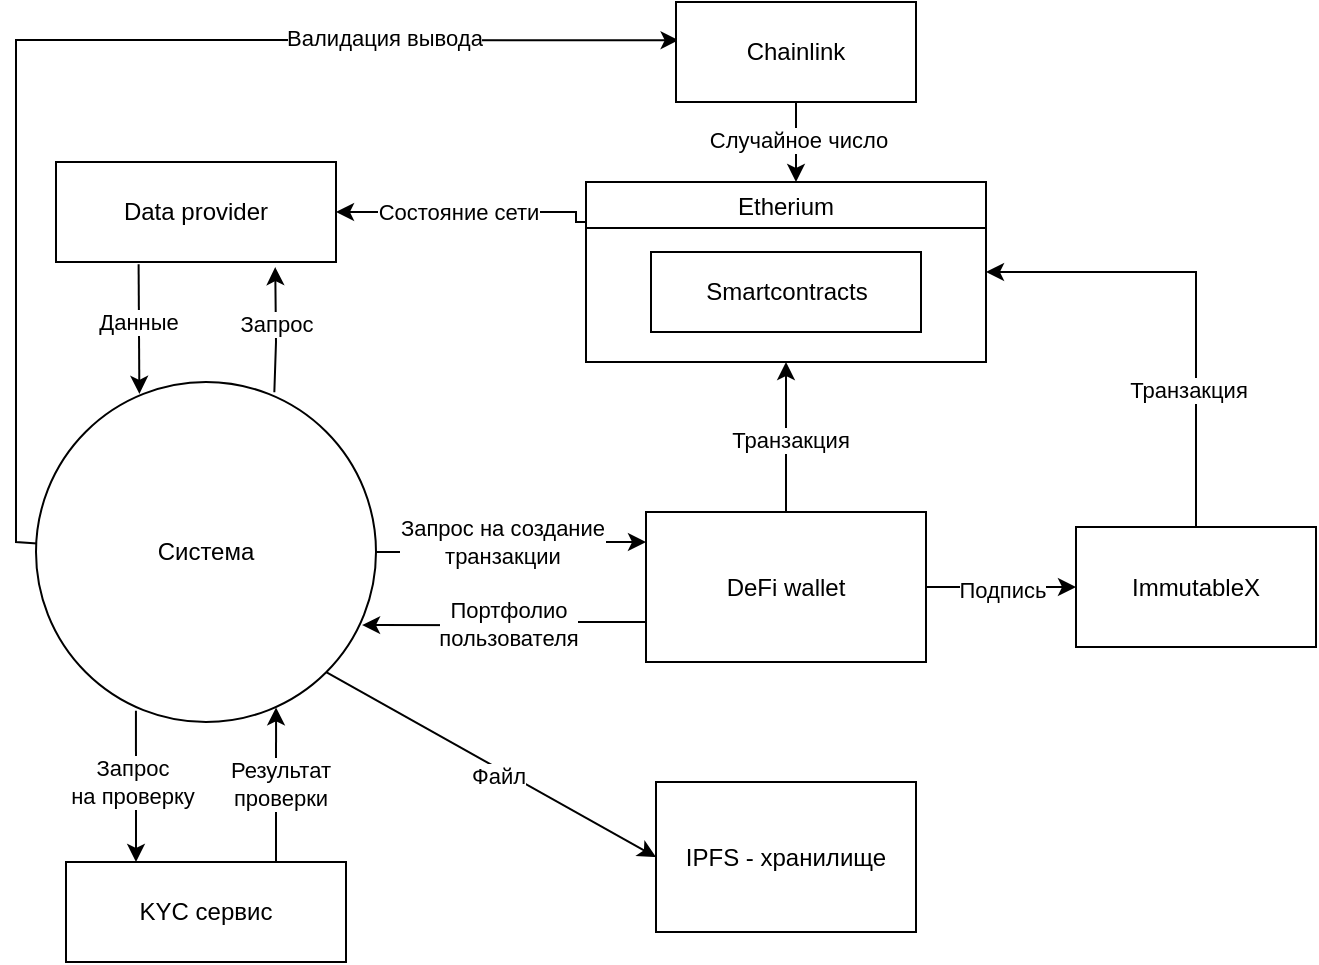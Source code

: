 <mxfile version="20.8.23" type="github">
  <diagram name="Страница 1" id="PbTtmd6q3jU2auLFYNLY">
    <mxGraphModel dx="989" dy="554" grid="1" gridSize="10" guides="1" tooltips="1" connect="1" arrows="1" fold="1" page="1" pageScale="1" pageWidth="1169" pageHeight="827" math="0" shadow="0">
      <root>
        <mxCell id="0" />
        <mxCell id="1" parent="0" />
        <mxCell id="7_X0dGAMX54bu9OWyD-T-16" style="edgeStyle=orthogonalEdgeStyle;rounded=0;orthogonalLoop=1;jettySize=auto;html=1;startArrow=none;startFill=0;endArrow=classic;endFill=1;" parent="1" source="7_X0dGAMX54bu9OWyD-T-1" target="7_X0dGAMX54bu9OWyD-T-4" edge="1">
          <mxGeometry relative="1" as="geometry">
            <Array as="points">
              <mxPoint x="578" y="475" />
              <mxPoint x="578" y="470" />
            </Array>
          </mxGeometry>
        </mxCell>
        <mxCell id="7_X0dGAMX54bu9OWyD-T-19" value="Запрос на создание &lt;br&gt;транзакции" style="edgeLabel;html=1;align=center;verticalAlign=middle;resizable=0;points=[];" parent="7_X0dGAMX54bu9OWyD-T-16" vertex="1" connectable="0">
          <mxGeometry x="0.106" y="2" relative="1" as="geometry">
            <mxPoint x="-10" y="2" as="offset" />
          </mxGeometry>
        </mxCell>
        <mxCell id="7_X0dGAMX54bu9OWyD-T-23" style="edgeStyle=orthogonalEdgeStyle;rounded=0;orthogonalLoop=1;jettySize=auto;html=1;entryX=0.5;entryY=0;entryDx=0;entryDy=0;startArrow=classic;startFill=1;endArrow=none;endFill=0;exitX=1;exitY=0.5;exitDx=0;exitDy=0;" parent="1" source="TK5V0gTfrpUxgHLwCol4-2" target="7_X0dGAMX54bu9OWyD-T-3" edge="1">
          <mxGeometry relative="1" as="geometry">
            <mxPoint x="410" y="610" as="sourcePoint" />
          </mxGeometry>
        </mxCell>
        <mxCell id="7_X0dGAMX54bu9OWyD-T-26" value="Транзакция" style="edgeLabel;html=1;align=center;verticalAlign=middle;resizable=0;points=[];" parent="7_X0dGAMX54bu9OWyD-T-23" vertex="1" connectable="0">
          <mxGeometry x="0.347" y="-2" relative="1" as="geometry">
            <mxPoint x="-2" y="7" as="offset" />
          </mxGeometry>
        </mxCell>
        <mxCell id="TK5V0gTfrpUxgHLwCol4-20" style="edgeStyle=orthogonalEdgeStyle;rounded=0;orthogonalLoop=1;jettySize=auto;html=1;strokeColor=default;startArrow=none;startFill=0;endArrow=classic;endFill=1;entryX=0.25;entryY=0;entryDx=0;entryDy=0;exitX=0.294;exitY=0.967;exitDx=0;exitDy=0;exitPerimeter=0;" parent="1" source="7_X0dGAMX54bu9OWyD-T-1" target="TK5V0gTfrpUxgHLwCol4-19" edge="1">
          <mxGeometry relative="1" as="geometry" />
        </mxCell>
        <mxCell id="TK5V0gTfrpUxgHLwCol4-23" value="Запрос &lt;br&gt;на проверку" style="edgeLabel;html=1;align=center;verticalAlign=middle;resizable=0;points=[];" parent="TK5V0gTfrpUxgHLwCol4-20" vertex="1" connectable="0">
          <mxGeometry x="-0.252" y="-2" relative="1" as="geometry">
            <mxPoint y="7" as="offset" />
          </mxGeometry>
        </mxCell>
        <mxCell id="bziQ3DZzMGBHJ6S33izw-3" style="edgeStyle=none;rounded=0;orthogonalLoop=1;jettySize=auto;html=1;entryX=0.011;entryY=0.382;entryDx=0;entryDy=0;entryPerimeter=0;exitX=0.004;exitY=0.475;exitDx=0;exitDy=0;exitPerimeter=0;" edge="1" parent="1" source="7_X0dGAMX54bu9OWyD-T-1" target="TK5V0gTfrpUxgHLwCol4-5">
          <mxGeometry relative="1" as="geometry">
            <mxPoint x="330" y="470" as="sourcePoint" />
            <Array as="points">
              <mxPoint x="330" y="470" />
              <mxPoint x="330" y="219" />
            </Array>
          </mxGeometry>
        </mxCell>
        <mxCell id="bziQ3DZzMGBHJ6S33izw-4" value="Валидация вывода" style="edgeLabel;html=1;align=center;verticalAlign=middle;resizable=0;points=[];" vertex="1" connectable="0" parent="bziQ3DZzMGBHJ6S33izw-3">
          <mxGeometry x="0.5" y="1" relative="1" as="geometry">
            <mxPoint as="offset" />
          </mxGeometry>
        </mxCell>
        <mxCell id="7_X0dGAMX54bu9OWyD-T-1" value="Система" style="ellipse;whiteSpace=wrap;html=1;aspect=fixed;" parent="1" vertex="1">
          <mxGeometry x="340" y="390" width="170" height="170" as="geometry" />
        </mxCell>
        <mxCell id="7_X0dGAMX54bu9OWyD-T-24" style="edgeStyle=orthogonalEdgeStyle;rounded=0;orthogonalLoop=1;jettySize=auto;html=1;startArrow=classic;startFill=1;endArrow=none;endFill=0;" parent="1" source="7_X0dGAMX54bu9OWyD-T-3" target="7_X0dGAMX54bu9OWyD-T-4" edge="1">
          <mxGeometry relative="1" as="geometry">
            <mxPoint x="690" y="260" as="targetPoint" />
          </mxGeometry>
        </mxCell>
        <mxCell id="TK5V0gTfrpUxgHLwCol4-17" value="Подпись" style="edgeLabel;html=1;align=center;verticalAlign=middle;resizable=0;points=[];" parent="7_X0dGAMX54bu9OWyD-T-24" vertex="1" connectable="0">
          <mxGeometry y="1" relative="1" as="geometry">
            <mxPoint as="offset" />
          </mxGeometry>
        </mxCell>
        <mxCell id="7_X0dGAMX54bu9OWyD-T-3" value="ImmutableX" style="rounded=0;whiteSpace=wrap;html=1;" parent="1" vertex="1">
          <mxGeometry x="860" y="462.5" width="120" height="60" as="geometry" />
        </mxCell>
        <mxCell id="7_X0dGAMX54bu9OWyD-T-20" style="edgeStyle=orthogonalEdgeStyle;rounded=0;orthogonalLoop=1;jettySize=auto;html=1;entryX=0.959;entryY=0.715;entryDx=0;entryDy=0;entryPerimeter=0;startArrow=none;startFill=0;endArrow=classic;endFill=1;" parent="1" source="7_X0dGAMX54bu9OWyD-T-4" target="7_X0dGAMX54bu9OWyD-T-1" edge="1">
          <mxGeometry relative="1" as="geometry">
            <Array as="points">
              <mxPoint x="578" y="510" />
              <mxPoint x="578" y="512" />
            </Array>
          </mxGeometry>
        </mxCell>
        <mxCell id="7_X0dGAMX54bu9OWyD-T-21" value="Портфолио &lt;br&gt;пользователя" style="edgeLabel;html=1;align=center;verticalAlign=middle;resizable=0;points=[];" parent="7_X0dGAMX54bu9OWyD-T-20" vertex="1" connectable="0">
          <mxGeometry x="-0.017" y="-1" relative="1" as="geometry">
            <mxPoint as="offset" />
          </mxGeometry>
        </mxCell>
        <mxCell id="TK5V0gTfrpUxgHLwCol4-3" style="edgeStyle=orthogonalEdgeStyle;rounded=0;orthogonalLoop=1;jettySize=auto;html=1;" parent="1" source="7_X0dGAMX54bu9OWyD-T-4" target="TK5V0gTfrpUxgHLwCol4-2" edge="1">
          <mxGeometry relative="1" as="geometry">
            <mxPoint x="740" y="420" as="targetPoint" />
          </mxGeometry>
        </mxCell>
        <mxCell id="TK5V0gTfrpUxgHLwCol4-18" value="Транзакция" style="edgeLabel;html=1;align=center;verticalAlign=middle;resizable=0;points=[];" parent="TK5V0gTfrpUxgHLwCol4-3" vertex="1" connectable="0">
          <mxGeometry x="-0.027" y="-2" relative="1" as="geometry">
            <mxPoint as="offset" />
          </mxGeometry>
        </mxCell>
        <mxCell id="7_X0dGAMX54bu9OWyD-T-4" value="DeFi wallet" style="rounded=0;whiteSpace=wrap;html=1;" parent="1" vertex="1">
          <mxGeometry x="645" y="455" width="140" height="75" as="geometry" />
        </mxCell>
        <mxCell id="TK5V0gTfrpUxgHLwCol4-13" style="edgeStyle=orthogonalEdgeStyle;rounded=0;orthogonalLoop=1;jettySize=auto;html=1;strokeColor=default;startArrow=classic;startFill=1;endArrow=none;endFill=0;exitX=1;exitY=0.5;exitDx=0;exitDy=0;entryX=0;entryY=0.141;entryDx=0;entryDy=0;entryPerimeter=0;" parent="1" source="7_X0dGAMX54bu9OWyD-T-5" target="TK5V0gTfrpUxgHLwCol4-2" edge="1">
          <mxGeometry relative="1" as="geometry">
            <mxPoint x="610" y="330" as="targetPoint" />
            <Array as="points">
              <mxPoint x="610" y="305" />
              <mxPoint x="610" y="310" />
              <mxPoint x="615" y="310" />
            </Array>
          </mxGeometry>
        </mxCell>
        <mxCell id="TK5V0gTfrpUxgHLwCol4-15" value="Состояние сети" style="edgeLabel;html=1;align=center;verticalAlign=middle;resizable=0;points=[];" parent="TK5V0gTfrpUxgHLwCol4-13" vertex="1" connectable="0">
          <mxGeometry x="-0.145" y="-3" relative="1" as="geometry">
            <mxPoint x="2" y="-3" as="offset" />
          </mxGeometry>
        </mxCell>
        <mxCell id="7_X0dGAMX54bu9OWyD-T-5" value="Data provider" style="rounded=0;whiteSpace=wrap;html=1;" parent="1" vertex="1">
          <mxGeometry x="350" y="280" width="140" height="50" as="geometry" />
        </mxCell>
        <mxCell id="7_X0dGAMX54bu9OWyD-T-12" value="" style="endArrow=none;html=1;rounded=0;startArrow=classic;startFill=1;endFill=0;entryX=0.295;entryY=1.023;entryDx=0;entryDy=0;entryPerimeter=0;exitX=0.304;exitY=0.035;exitDx=0;exitDy=0;exitPerimeter=0;" parent="1" source="7_X0dGAMX54bu9OWyD-T-1" target="7_X0dGAMX54bu9OWyD-T-5" edge="1">
          <mxGeometry width="50" height="50" relative="1" as="geometry">
            <mxPoint x="401" y="392" as="sourcePoint" />
            <mxPoint x="465" y="380" as="targetPoint" />
          </mxGeometry>
        </mxCell>
        <mxCell id="7_X0dGAMX54bu9OWyD-T-15" value="Данные" style="edgeLabel;html=1;align=center;verticalAlign=middle;resizable=0;points=[];" parent="7_X0dGAMX54bu9OWyD-T-12" vertex="1" connectable="0">
          <mxGeometry x="0.113" y="1" relative="1" as="geometry">
            <mxPoint as="offset" />
          </mxGeometry>
        </mxCell>
        <mxCell id="7_X0dGAMX54bu9OWyD-T-27" style="rounded=0;orthogonalLoop=1;jettySize=auto;html=1;startArrow=classic;startFill=1;endArrow=none;endFill=0;entryX=1;entryY=1;entryDx=0;entryDy=0;exitX=0;exitY=0.5;exitDx=0;exitDy=0;" parent="1" source="7_X0dGAMX54bu9OWyD-T-22" target="7_X0dGAMX54bu9OWyD-T-1" edge="1">
          <mxGeometry relative="1" as="geometry" />
        </mxCell>
        <mxCell id="7_X0dGAMX54bu9OWyD-T-30" value="Файл" style="edgeLabel;html=1;align=center;verticalAlign=middle;resizable=0;points=[];" parent="7_X0dGAMX54bu9OWyD-T-27" vertex="1" connectable="0">
          <mxGeometry x="-0.297" y="1" relative="1" as="geometry">
            <mxPoint x="-21" y="-9" as="offset" />
          </mxGeometry>
        </mxCell>
        <mxCell id="7_X0dGAMX54bu9OWyD-T-22" value="IPFS - хранилище" style="rounded=0;whiteSpace=wrap;html=1;" parent="1" vertex="1">
          <mxGeometry x="650" y="590" width="130" height="75" as="geometry" />
        </mxCell>
        <mxCell id="TK5V0gTfrpUxgHLwCol4-2" value="Etherium" style="swimlane;startSize=23;fontStyle=0" parent="1" vertex="1">
          <mxGeometry x="615" y="290" width="200" height="90" as="geometry" />
        </mxCell>
        <mxCell id="TK5V0gTfrpUxgHLwCol4-4" value="Smartcontracts" style="rounded=0;whiteSpace=wrap;html=1;" parent="TK5V0gTfrpUxgHLwCol4-2" vertex="1">
          <mxGeometry x="32.5" y="35" width="135" height="40" as="geometry" />
        </mxCell>
        <mxCell id="TK5V0gTfrpUxgHLwCol4-6" style="edgeStyle=orthogonalEdgeStyle;rounded=0;orthogonalLoop=1;jettySize=auto;html=1;startArrow=none;startFill=0;entryX=0.7;entryY=0;entryDx=0;entryDy=0;entryPerimeter=0;" parent="1" source="TK5V0gTfrpUxgHLwCol4-5" edge="1">
          <mxGeometry relative="1" as="geometry">
            <mxPoint x="720" y="290" as="targetPoint" />
          </mxGeometry>
        </mxCell>
        <mxCell id="TK5V0gTfrpUxgHLwCol4-16" value="Случайное число" style="edgeLabel;html=1;align=center;verticalAlign=middle;resizable=0;points=[];" parent="TK5V0gTfrpUxgHLwCol4-6" vertex="1" connectable="0">
          <mxGeometry x="0.073" y="2" relative="1" as="geometry">
            <mxPoint x="-2" y="-2" as="offset" />
          </mxGeometry>
        </mxCell>
        <mxCell id="TK5V0gTfrpUxgHLwCol4-5" value="Chainlink" style="rounded=0;whiteSpace=wrap;html=1;" parent="1" vertex="1">
          <mxGeometry x="660" y="200" width="120" height="50" as="geometry" />
        </mxCell>
        <mxCell id="TK5V0gTfrpUxgHLwCol4-8" value="" style="endArrow=classic;html=1;rounded=0;strokeColor=default;exitX=0.701;exitY=0.03;exitDx=0;exitDy=0;exitPerimeter=0;entryX=0.783;entryY=1.051;entryDx=0;entryDy=0;entryPerimeter=0;" parent="1" source="7_X0dGAMX54bu9OWyD-T-1" target="7_X0dGAMX54bu9OWyD-T-5" edge="1">
          <mxGeometry width="50" height="50" relative="1" as="geometry">
            <mxPoint x="670" y="450" as="sourcePoint" />
            <mxPoint x="720" y="400" as="targetPoint" />
            <Array as="points">
              <mxPoint x="460" y="370" />
            </Array>
          </mxGeometry>
        </mxCell>
        <mxCell id="TK5V0gTfrpUxgHLwCol4-9" value="Запрос" style="edgeLabel;html=1;align=center;verticalAlign=middle;resizable=0;points=[];" parent="TK5V0gTfrpUxgHLwCol4-8" vertex="1" connectable="0">
          <mxGeometry x="0.009" relative="1" as="geometry">
            <mxPoint y="-3" as="offset" />
          </mxGeometry>
        </mxCell>
        <mxCell id="TK5V0gTfrpUxgHLwCol4-22" style="edgeStyle=orthogonalEdgeStyle;rounded=0;orthogonalLoop=1;jettySize=auto;html=1;strokeColor=default;startArrow=none;startFill=0;endArrow=classic;endFill=1;exitX=0.75;exitY=0;exitDx=0;exitDy=0;entryX=0.706;entryY=0.957;entryDx=0;entryDy=0;entryPerimeter=0;" parent="1" source="TK5V0gTfrpUxgHLwCol4-19" target="7_X0dGAMX54bu9OWyD-T-1" edge="1">
          <mxGeometry relative="1" as="geometry" />
        </mxCell>
        <mxCell id="TK5V0gTfrpUxgHLwCol4-24" value="Результат &lt;br&gt;проверки" style="edgeLabel;html=1;align=center;verticalAlign=middle;resizable=0;points=[];" parent="TK5V0gTfrpUxgHLwCol4-22" vertex="1" connectable="0">
          <mxGeometry x="-0.293" y="-2" relative="1" as="geometry">
            <mxPoint y="-12" as="offset" />
          </mxGeometry>
        </mxCell>
        <mxCell id="TK5V0gTfrpUxgHLwCol4-19" value="KYC сервис" style="rounded=0;whiteSpace=wrap;html=1;" parent="1" vertex="1">
          <mxGeometry x="355" y="630" width="140" height="50" as="geometry" />
        </mxCell>
      </root>
    </mxGraphModel>
  </diagram>
</mxfile>
